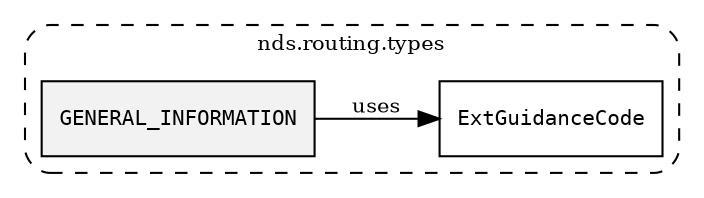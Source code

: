 /**
 * This dot file creates symbol collaboration diagram for GENERAL_INFORMATION.
 */
digraph ZSERIO
{
    node [shape=box, fontsize=10];
    rankdir="LR";
    fontsize=10;
    tooltip="GENERAL_INFORMATION collaboration diagram";

    subgraph "cluster_nds.routing.types"
    {
        style="dashed, rounded";
        label="nds.routing.types";
        tooltip="Package nds.routing.types";
        href="../../../content/packages/nds.routing.types.html#Package-nds-routing-types";
        target="_parent";

        "GENERAL_INFORMATION" [style="filled", fillcolor="#0000000D", target="_parent", label=<<font face="monospace"><table align="center" border="0" cellspacing="0" cellpadding="0"><tr><td href="../../../content/packages/nds.routing.types.html#Constant-GENERAL_INFORMATION" title="Constant defined in nds.routing.types">GENERAL_INFORMATION</td></tr></table></font>>];
        "ExtGuidanceCode" [target="_parent", label=<<font face="monospace"><table align="center" border="0" cellspacing="0" cellpadding="0"><tr><td href="../../../content/packages/nds.routing.types.html#Subtype-ExtGuidanceCode" title="Subtype defined in nds.routing.types">ExtGuidanceCode</td></tr></table></font>>];
    }

    "GENERAL_INFORMATION" -> "ExtGuidanceCode" [label="uses", fontsize=10];
}
